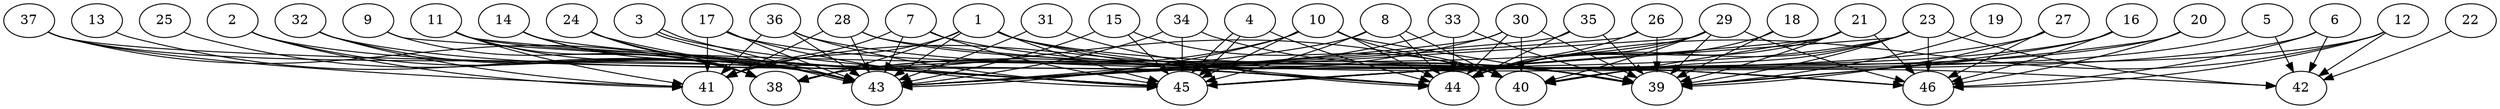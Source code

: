 // DAG (tier=3-complex, mode=compute, n=46, ccr=0.483, fat=0.877, density=0.705, regular=0.380, jump=0.266, mindata=1048576, maxdata=16777216)
// DAG automatically generated by daggen at Sun Aug 24 16:33:34 2025
// /home/ermia/Project/Environments/daggen/bin/daggen --dot --ccr 0.483 --fat 0.877 --regular 0.380 --density 0.705 --jump 0.266 --mindata 1048576 --maxdata 16777216 -n 46 
digraph G {
  1 [size="2627157993979904000000", alpha="0.01", expect_size="1313578996989952000000"]
  1 -> 38 [size ="1523166740480000"]
  1 -> 39 [size ="1523166740480000"]
  1 -> 41 [size ="1523166740480000"]
  1 -> 43 [size ="1523166740480000"]
  1 -> 44 [size ="1523166740480000"]
  1 -> 45 [size ="1523166740480000"]
  1 -> 46 [size ="1523166740480000"]
  2 [size="1599665165098954496", alpha="0.18", expect_size="799832582549477248"]
  2 -> 41 [size ="774705564876800"]
  2 -> 43 [size ="774705564876800"]
  2 -> 45 [size ="774705564876800"]
  3 [size="61513865266987008000", alpha="0.19", expect_size="30756932633493504000"]
  3 -> 43 [size ="124663313203200"]
  3 -> 43 [size ="124663313203200"]
  3 -> 45 [size ="124663313203200"]
  4 [size="6734225835231531", alpha="0.02", expect_size="3367112917615765"]
  4 -> 44 [size ="627076264624128"]
  4 -> 45 [size ="627076264624128"]
  4 -> 45 [size ="627076264624128"]
  5 [size="27034986644083216", alpha="0.09", expect_size="13517493322041608"]
  5 -> 42 [size ="1088462832795648"]
  5 -> 45 [size ="1088462832795648"]
  6 [size="3717443849765412405248", alpha="0.14", expect_size="1858721924882706202624"]
  6 -> 42 [size ="1919786493673472"]
  6 -> 45 [size ="1919786493673472"]
  6 -> 46 [size ="1919786493673472"]
  7 [size="30831883370435536", alpha="0.04", expect_size="15415941685217768"]
  7 -> 41 [size ="519564374835200"]
  7 -> 42 [size ="519564374835200"]
  7 -> 43 [size ="519564374835200"]
  7 -> 45 [size ="519564374835200"]
  8 [size="496723229333834048", alpha="0.04", expect_size="248361614666917024"]
  8 -> 40 [size ="397762591981568"]
  8 -> 43 [size ="397762591981568"]
  8 -> 44 [size ="397762591981568"]
  8 -> 45 [size ="397762591981568"]
  9 [size="2153576346798792704", alpha="0.03", expect_size="1076788173399396352"]
  9 -> 38 [size ="890984556658688"]
  9 -> 45 [size ="890984556658688"]
  10 [size="516513143837284864", alpha="0.12", expect_size="258256571918642432"]
  10 -> 38 [size ="493878700408832"]
  10 -> 39 [size ="493878700408832"]
  10 -> 40 [size ="493878700408832"]
  10 -> 43 [size ="493878700408832"]
  10 -> 44 [size ="493878700408832"]
  10 -> 45 [size ="493878700408832"]
  11 [size="15239456528964344", alpha="0.19", expect_size="7619728264482172"]
  11 -> 38 [size ="578727012466688"]
  11 -> 41 [size ="578727012466688"]
  11 -> 43 [size ="578727012466688"]
  11 -> 45 [size ="578727012466688"]
  11 -> 46 [size ="578727012466688"]
  12 [size="338065834769433755648", alpha="0.01", expect_size="169032917384716877824"]
  12 -> 40 [size ="388231564623872"]
  12 -> 42 [size ="388231564623872"]
  12 -> 44 [size ="388231564623872"]
  12 -> 46 [size ="388231564623872"]
  13 [size="3639847119616529661952", alpha="0.17", expect_size="1819923559808264830976"]
  13 -> 43 [size ="1892977341366272"]
  14 [size="160573835600844128", alpha="0.13", expect_size="80286917800422064"]
  14 -> 38 [size ="158806424158208"]
  14 -> 43 [size ="158806424158208"]
  14 -> 45 [size ="158806424158208"]
  15 [size="75505828482469024", alpha="0.11", expect_size="37752914241234512"]
  15 -> 40 [size ="123051651891200"]
  15 -> 43 [size ="123051651891200"]
  15 -> 45 [size ="123051651891200"]
  16 [size="29544019333097776", alpha="0.01", expect_size="14772009666548888"]
  16 -> 39 [size ="537542210355200"]
  16 -> 45 [size ="537542210355200"]
  16 -> 46 [size ="537542210355200"]
  17 [size="8254551665427646", alpha="0.01", expect_size="4127275832713823"]
  17 -> 39 [size ="935089575821312"]
  17 -> 41 [size ="935089575821312"]
  17 -> 43 [size ="935089575821312"]
  17 -> 45 [size ="935089575821312"]
  18 [size="269012011498700928", alpha="0.15", expect_size="134506005749350464"]
  18 -> 39 [size ="237239263035392"]
  18 -> 44 [size ="237239263035392"]
  19 [size="1355237231808879788032", alpha="0.00", expect_size="677618615904439894016"]
  19 -> 39 [size ="979716005691392"]
  20 [size="2763388333764573659136", alpha="0.15", expect_size="1381694166882286829568"]
  20 -> 39 [size ="1575377361174528"]
  20 -> 45 [size ="1575377361174528"]
  20 -> 46 [size ="1575377361174528"]
  21 [size="12331458476618452", alpha="0.11", expect_size="6165729238309226"]
  21 -> 39 [size ="301788594962432"]
  21 -> 40 [size ="301788594962432"]
  21 -> 44 [size ="301788594962432"]
  21 -> 45 [size ="301788594962432"]
  21 -> 46 [size ="301788594962432"]
  22 [size="22212314278583396", alpha="0.01", expect_size="11106157139291698"]
  22 -> 42 [size ="1672710589513728"]
  23 [size="80972010617510560", alpha="0.13", expect_size="40486005308755280"]
  23 -> 39 [size ="142322473893888"]
  23 -> 40 [size ="142322473893888"]
  23 -> 42 [size ="142322473893888"]
  23 -> 43 [size ="142322473893888"]
  23 -> 44 [size ="142322473893888"]
  23 -> 45 [size ="142322473893888"]
  23 -> 46 [size ="142322473893888"]
  24 [size="2608794939223348224", alpha="0.11", expect_size="1304397469611674112"]
  24 -> 38 [size ="1952155120435200"]
  24 -> 40 [size ="1952155120435200"]
  24 -> 43 [size ="1952155120435200"]
  25 [size="22943946765815412", alpha="0.13", expect_size="11471973382907706"]
  25 -> 43 [size ="379380039680000"]
  26 [size="4512344241401408", alpha="0.18", expect_size="2256172120700704"]
  26 -> 39 [size ="194321844273152"]
  26 -> 43 [size ="194321844273152"]
  26 -> 44 [size ="194321844273152"]
  27 [size="424670650502058048", alpha="0.06", expect_size="212335325251029024"]
  27 -> 39 [size ="605791748882432"]
  27 -> 43 [size ="605791748882432"]
  27 -> 46 [size ="605791748882432"]
  28 [size="3561188182157351190528", alpha="0.05", expect_size="1780594091078675595264"]
  28 -> 39 [size ="1865606026493952"]
  28 -> 41 [size ="1865606026493952"]
  28 -> 43 [size ="1865606026493952"]
  28 -> 44 [size ="1865606026493952"]
  29 [size="31784430459775032", alpha="0.08", expect_size="15892215229887516"]
  29 -> 38 [size ="748172699762688"]
  29 -> 39 [size ="748172699762688"]
  29 -> 40 [size ="748172699762688"]
  29 -> 43 [size ="748172699762688"]
  29 -> 44 [size ="748172699762688"]
  29 -> 46 [size ="748172699762688"]
  30 [size="74514822749932176", alpha="0.18", expect_size="37257411374966088"]
  30 -> 38 [size ="1193907794739200"]
  30 -> 39 [size ="1193907794739200"]
  30 -> 40 [size ="1193907794739200"]
  30 -> 43 [size ="1193907794739200"]
  30 -> 44 [size ="1193907794739200"]
  31 [size="7827684217801670656", alpha="0.20", expect_size="3913842108900835328"]
  31 -> 43 [size ="31538825658368"]
  31 -> 44 [size ="31538825658368"]
  32 [size="376562250467080404992", alpha="0.15", expect_size="188281125233540202496"]
  32 -> 41 [size ="417171381420032"]
  32 -> 43 [size ="417171381420032"]
  32 -> 44 [size ="417171381420032"]
  33 [size="91340954370318532608", alpha="0.09", expect_size="45670477185159266304"]
  33 -> 39 [size ="162255844933632"]
  33 -> 41 [size ="162255844933632"]
  33 -> 44 [size ="162255844933632"]
  34 [size="23830565882583740", alpha="0.18", expect_size="11915282941291870"]
  34 -> 39 [size ="442387033751552"]
  34 -> 43 [size ="442387033751552"]
  34 -> 45 [size ="442387033751552"]
  35 [size="4061494342604904464384", alpha="0.17", expect_size="2030747171302452232192"]
  35 -> 39 [size ="2036481904345088"]
  35 -> 43 [size ="2036481904345088"]
  35 -> 44 [size ="2036481904345088"]
  36 [size="3327413251650048", alpha="0.15", expect_size="1663706625825024"]
  36 -> 41 [size ="149671020331008"]
  36 -> 43 [size ="149671020331008"]
  36 -> 45 [size ="149671020331008"]
  36 -> 46 [size ="149671020331008"]
  37 [size="96398826420641456", alpha="0.12", expect_size="48199413210320728"]
  37 -> 38 [size ="1735839763660800"]
  37 -> 41 [size ="1735839763660800"]
  37 -> 43 [size ="1735839763660800"]
  37 -> 44 [size ="1735839763660800"]
  38 [size="3049595385312461824", alpha="0.18", expect_size="1524797692656230912"]
  39 [size="10860082409398094", alpha="0.00", expect_size="5430041204699047"]
  40 [size="265048733000933572608", alpha="0.11", expect_size="132524366500466786304"]
  41 [size="13731549903834130", alpha="0.19", expect_size="6865774951917065"]
  42 [size="17499006631463722", alpha="0.19", expect_size="8749503315731861"]
  43 [size="1286459434912410763264", alpha="0.17", expect_size="643229717456205381632"]
  44 [size="14865706618455528", alpha="0.03", expect_size="7432853309227764"]
  45 [size="65507200306287968", alpha="0.11", expect_size="32753600153143984"]
  46 [size="263404305539661824000", alpha="0.19", expect_size="131702152769830912000"]
}
